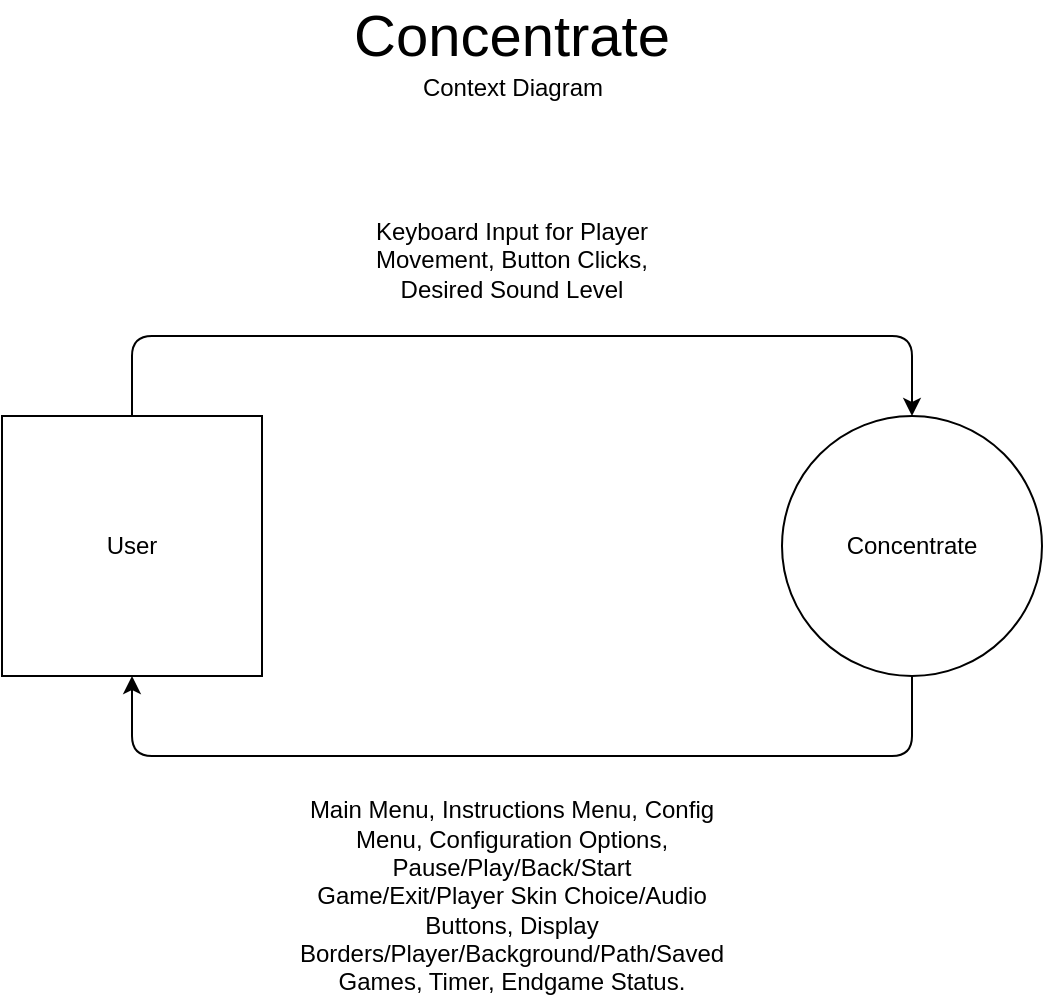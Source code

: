 <mxfile version="14.4.3" type="device"><diagram id="rzG93m71G31WNqlgdWb0" name="Page-1"><mxGraphModel dx="1006" dy="660" grid="0" gridSize="10" guides="1" tooltips="1" connect="1" arrows="1" fold="1" page="1" pageScale="1" pageWidth="850" pageHeight="1100" math="0" shadow="0"><root><mxCell id="0"/><mxCell id="1" parent="0"/><mxCell id="krL3pdfPHqFiMQJ3NEyO-1" value="Concentrate" style="ellipse;whiteSpace=wrap;html=1;aspect=fixed;" parent="1" vertex="1"><mxGeometry x="560" y="280" width="130" height="130" as="geometry"/></mxCell><mxCell id="krL3pdfPHqFiMQJ3NEyO-2" value="User" style="whiteSpace=wrap;html=1;aspect=fixed;" parent="1" vertex="1"><mxGeometry x="170" y="280" width="130" height="130" as="geometry"/></mxCell><mxCell id="krL3pdfPHqFiMQJ3NEyO-3" value="" style="endArrow=classic;html=1;exitX=0.5;exitY=0;exitDx=0;exitDy=0;entryX=0.5;entryY=0;entryDx=0;entryDy=0;" parent="1" source="krL3pdfPHqFiMQJ3NEyO-2" target="krL3pdfPHqFiMQJ3NEyO-1" edge="1"><mxGeometry width="50" height="50" relative="1" as="geometry"><mxPoint x="400" y="390" as="sourcePoint"/><mxPoint x="450" y="340" as="targetPoint"/><Array as="points"><mxPoint x="235" y="240"/><mxPoint x="625" y="240"/></Array></mxGeometry></mxCell><mxCell id="krL3pdfPHqFiMQJ3NEyO-5" value="" style="endArrow=classic;html=1;exitX=0.5;exitY=1;exitDx=0;exitDy=0;entryX=0.5;entryY=1;entryDx=0;entryDy=0;" parent="1" source="krL3pdfPHqFiMQJ3NEyO-1" target="krL3pdfPHqFiMQJ3NEyO-2" edge="1"><mxGeometry width="50" height="50" relative="1" as="geometry"><mxPoint x="617.5" y="490" as="sourcePoint"/><mxPoint x="260" y="490" as="targetPoint"/><Array as="points"><mxPoint x="625" y="450"/><mxPoint x="235" y="450"/></Array></mxGeometry></mxCell><mxCell id="krL3pdfPHqFiMQJ3NEyO-6" value="Keyboard Input for Player Movement, Button Clicks, Desired Sound Level" style="text;html=1;strokeColor=none;fillColor=none;align=center;verticalAlign=middle;whiteSpace=wrap;rounded=0;" parent="1" vertex="1"><mxGeometry x="340" y="192" width="170" height="20" as="geometry"/></mxCell><mxCell id="krL3pdfPHqFiMQJ3NEyO-7" value="Main Menu, Instructions Menu, Config Menu, Configuration Options, Pause/Play/Back/Start Game/Exit/Player Skin Choice/Audio Buttons, Display Borders/Player/Background/Path/Saved Games, Timer, Endgame Status." style="text;html=1;strokeColor=none;fillColor=none;align=center;verticalAlign=middle;whiteSpace=wrap;rounded=0;" parent="1" vertex="1"><mxGeometry x="320" y="510" width="210" height="20" as="geometry"/></mxCell><mxCell id="krL3pdfPHqFiMQJ3NEyO-8" value="Context Diagram" style="text;html=1;strokeColor=none;fillColor=none;align=center;verticalAlign=middle;whiteSpace=wrap;rounded=0;" parent="1" vertex="1"><mxGeometry x="370" y="106" width="111" height="20" as="geometry"/></mxCell><mxCell id="krL3pdfPHqFiMQJ3NEyO-9" value="Concentrate" style="text;html=1;strokeColor=none;fillColor=none;align=center;verticalAlign=middle;whiteSpace=wrap;rounded=0;fontSize=29;" parent="1" vertex="1"><mxGeometry x="405" y="80" width="40" height="20" as="geometry"/></mxCell></root></mxGraphModel></diagram></mxfile>